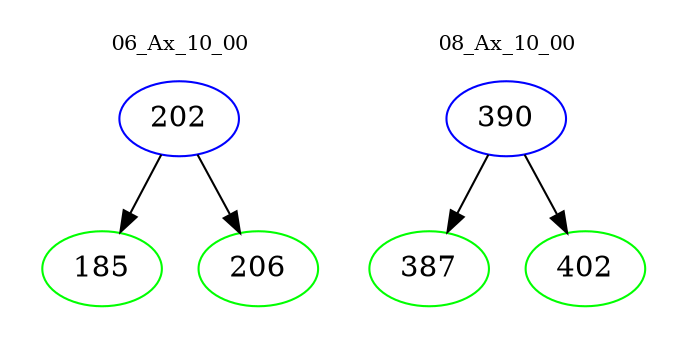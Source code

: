 digraph{
subgraph cluster_0 {
color = white
label = "06_Ax_10_00";
fontsize=10;
T0_202 [label="202", color="blue"]
T0_202 -> T0_185 [color="black"]
T0_185 [label="185", color="green"]
T0_202 -> T0_206 [color="black"]
T0_206 [label="206", color="green"]
}
subgraph cluster_1 {
color = white
label = "08_Ax_10_00";
fontsize=10;
T1_390 [label="390", color="blue"]
T1_390 -> T1_387 [color="black"]
T1_387 [label="387", color="green"]
T1_390 -> T1_402 [color="black"]
T1_402 [label="402", color="green"]
}
}

